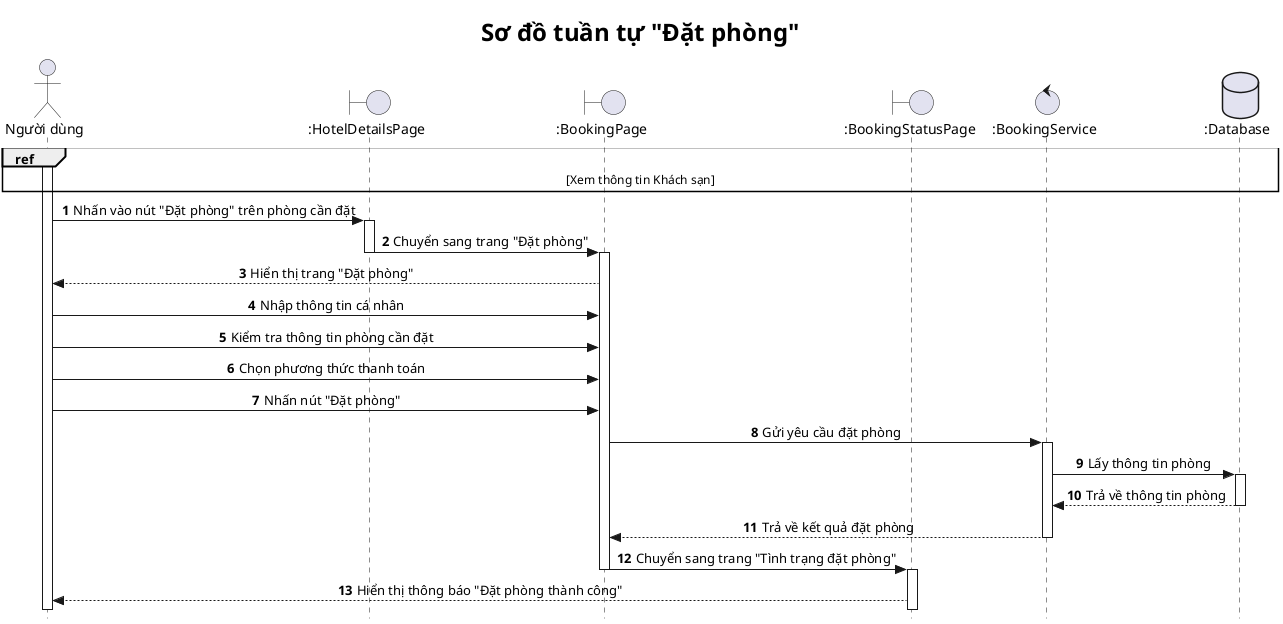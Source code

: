 @startuml

title <size: 24> Sơ đồ tuần tự "Đặt phòng" </size>

skinparam style strictuml
skinparam SequenceMessageAlignment center

autonumber

actor "Người dùng" as U
boundary ":HotelDetailsPage" as HDP
boundary ":BookingPage" as BP
boundary ":BookingStatusPage" as BSP
control ":BookingService" as BS
database ":Database" as DB  

ref over U, DB
    [Xem thông tin Khách sạn]
end ref

activate U

U -> HDP: Nhấn vào nút "Đặt phòng" trên phòng cần đặt
activate HDP
HDP -> BP: Chuyển sang trang "Đặt phòng"
deactivate HDP
activate BP
BP --> U: Hiển thị trang "Đặt phòng"
U -> BP: Nhập thông tin cá nhân
U -> BP: Kiểm tra thông tin phòng cần đặt
U -> BP: Chọn phương thức thanh toán
U -> BP: Nhấn nút "Đặt phòng"
BP -> BS: Gửi yêu cầu đặt phòng
activate BS
BS -> DB: Lấy thông tin phòng
activate DB
DB --> BS: Trả về thông tin phòng
deactivate DB
BS --> BP: Trả về kết quả đặt phòng
deactivate BS
BP -> BSP: Chuyển sang trang "Tình trạng đặt phòng"
deactivate BP
activate BSP
BSP --> U: Hiển thị thông báo "Đặt phòng thành công"
deactivate HDP




@enduml